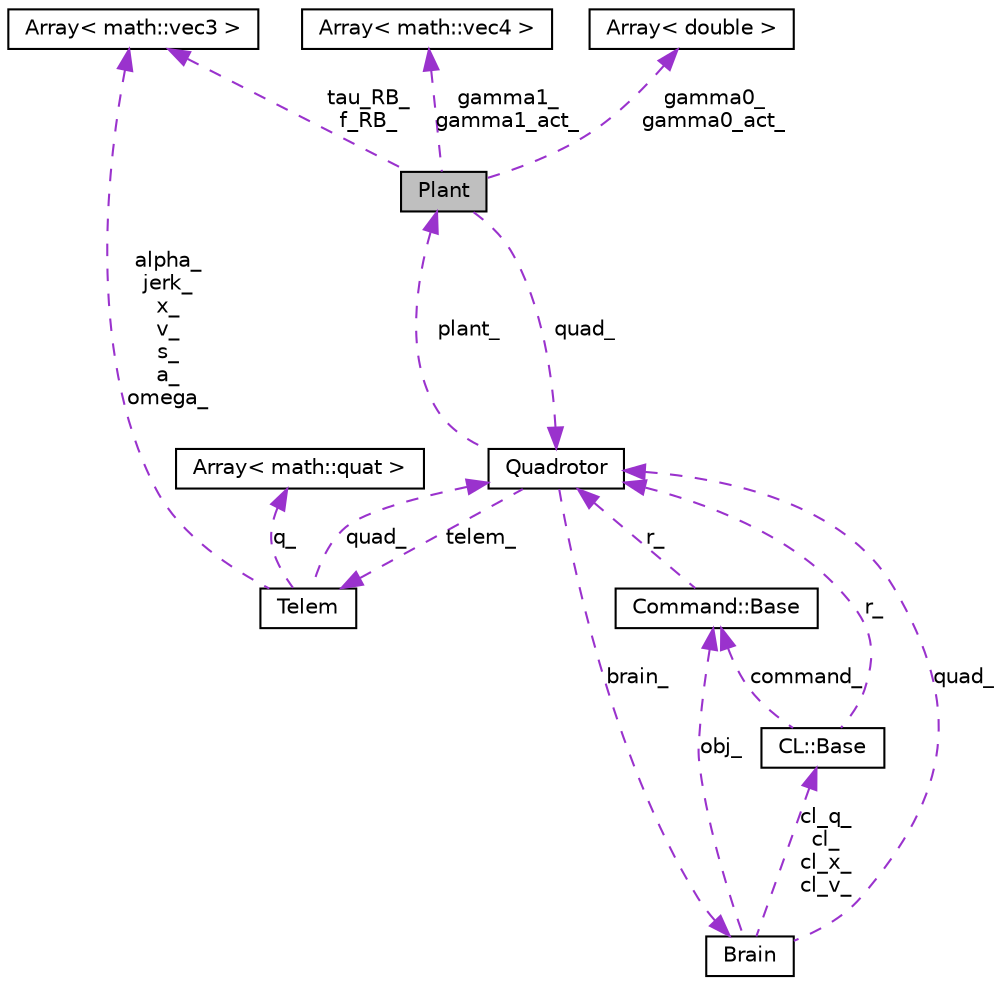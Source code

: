 digraph G
{
  edge [fontname="Helvetica",fontsize="10",labelfontname="Helvetica",labelfontsize="10"];
  node [fontname="Helvetica",fontsize="10",shape=record];
  Node1 [label="Plant",height=0.2,width=0.4,color="black", fillcolor="grey75", style="filled" fontcolor="black"];
  Node2 -> Node1 [dir=back,color="darkorchid3",fontsize="10",style="dashed",label="gamma1_\ngamma1_act_",fontname="Helvetica"];
  Node2 [label="Array\< math::vec4 \>",height=0.2,width=0.4,color="black", fillcolor="white", style="filled",URL="$classArray.html"];
  Node3 -> Node1 [dir=back,color="darkorchid3",fontsize="10",style="dashed",label="tau_RB_\nf_RB_",fontname="Helvetica"];
  Node3 [label="Array\< math::vec3 \>",height=0.2,width=0.4,color="black", fillcolor="white", style="filled",URL="$classArray.html"];
  Node4 -> Node1 [dir=back,color="darkorchid3",fontsize="10",style="dashed",label="gamma0_\ngamma0_act_",fontname="Helvetica"];
  Node4 [label="Array\< double \>",height=0.2,width=0.4,color="black", fillcolor="white", style="filled",URL="$classArray.html"];
  Node5 -> Node1 [dir=back,color="darkorchid3",fontsize="10",style="dashed",label="quad_",fontname="Helvetica"];
  Node5 [label="Quadrotor",height=0.2,width=0.4,color="black", fillcolor="white", style="filled",URL="$classQuadrotor.html"];
  Node6 -> Node5 [dir=back,color="darkorchid3",fontsize="10",style="dashed",label="brain_",fontname="Helvetica"];
  Node6 [label="Brain",height=0.2,width=0.4,color="black", fillcolor="white", style="filled",URL="$classBrain.html"];
  Node7 -> Node6 [dir=back,color="darkorchid3",fontsize="10",style="dashed",label="cl_q_\ncl_\ncl_x_\ncl_v_",fontname="Helvetica"];
  Node7 [label="CL::Base",height=0.2,width=0.4,color="black", fillcolor="white", style="filled",URL="$classCL_1_1Base.html"];
  Node5 -> Node7 [dir=back,color="darkorchid3",fontsize="10",style="dashed",label="r_",fontname="Helvetica"];
  Node8 -> Node7 [dir=back,color="darkorchid3",fontsize="10",style="dashed",label="command_",fontname="Helvetica"];
  Node8 [label="Command::Base",height=0.2,width=0.4,color="black", fillcolor="white", style="filled",URL="$classCommand_1_1Base.html"];
  Node5 -> Node8 [dir=back,color="darkorchid3",fontsize="10",style="dashed",label="r_",fontname="Helvetica"];
  Node5 -> Node6 [dir=back,color="darkorchid3",fontsize="10",style="dashed",label="quad_",fontname="Helvetica"];
  Node8 -> Node6 [dir=back,color="darkorchid3",fontsize="10",style="dashed",label="obj_",fontname="Helvetica"];
  Node1 -> Node5 [dir=back,color="darkorchid3",fontsize="10",style="dashed",label="plant_",fontname="Helvetica"];
  Node9 -> Node5 [dir=back,color="darkorchid3",fontsize="10",style="dashed",label="telem_",fontname="Helvetica"];
  Node9 [label="Telem",height=0.2,width=0.4,color="black", fillcolor="white", style="filled",URL="$classTelem.html"];
  Node10 -> Node9 [dir=back,color="darkorchid3",fontsize="10",style="dashed",label="q_",fontname="Helvetica"];
  Node10 [label="Array\< math::quat \>",height=0.2,width=0.4,color="black", fillcolor="white", style="filled",URL="$classArray.html"];
  Node3 -> Node9 [dir=back,color="darkorchid3",fontsize="10",style="dashed",label="alpha_\njerk_\nx_\nv_\ns_\na_\nomega_",fontname="Helvetica"];
  Node5 -> Node9 [dir=back,color="darkorchid3",fontsize="10",style="dashed",label="quad_",fontname="Helvetica"];
}
